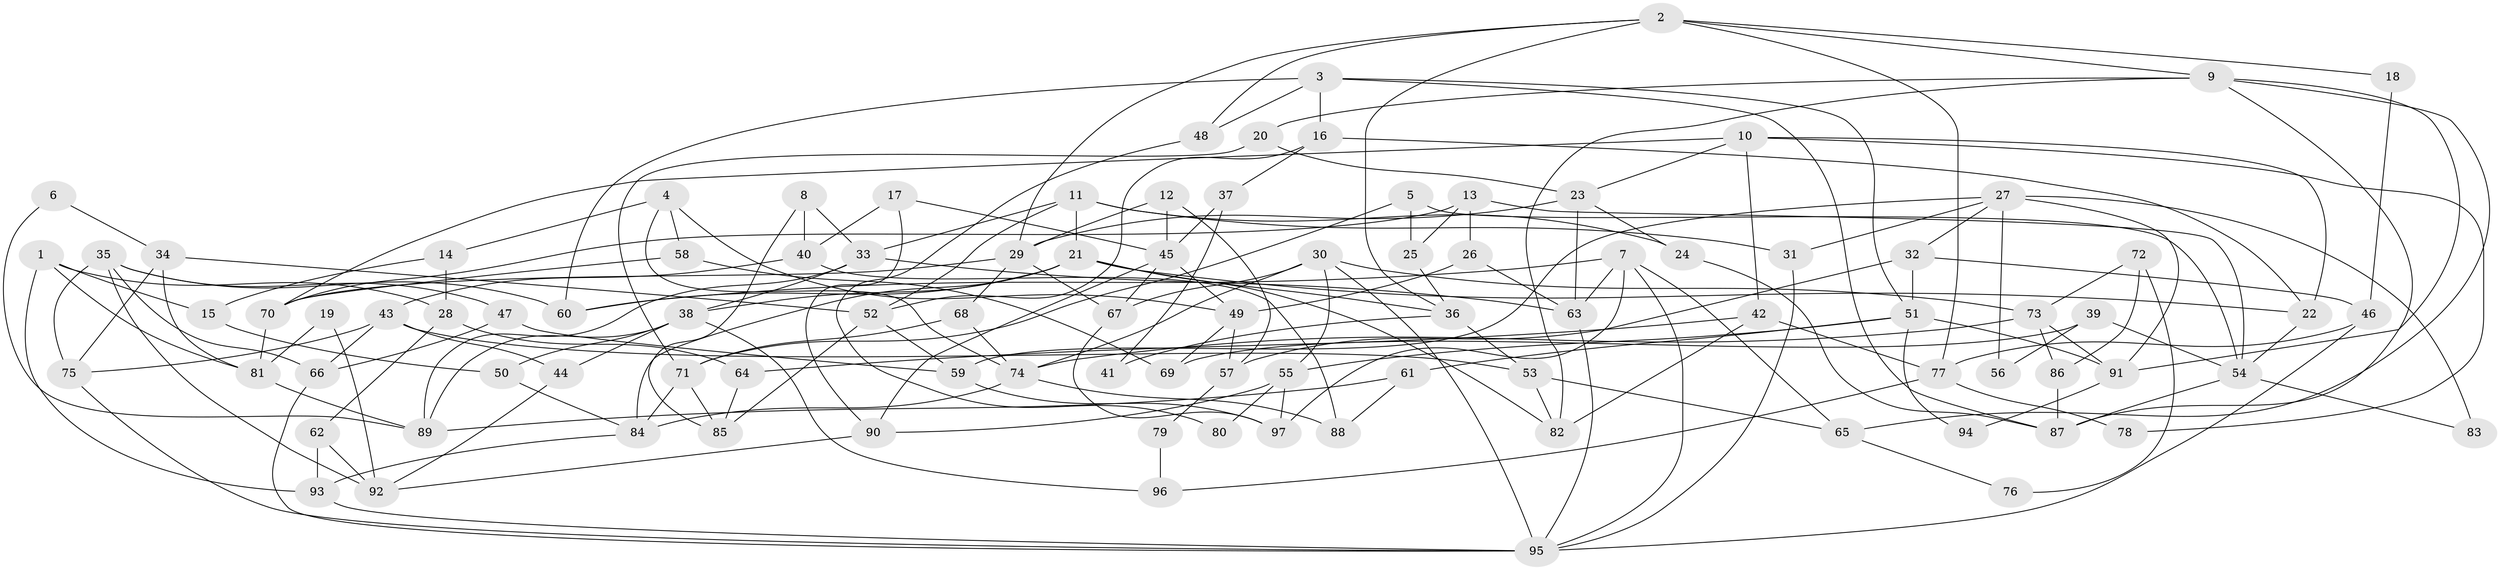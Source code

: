 // Generated by graph-tools (version 1.1) at 2025/50/03/09/25 03:50:13]
// undirected, 97 vertices, 194 edges
graph export_dot {
graph [start="1"]
  node [color=gray90,style=filled];
  1;
  2;
  3;
  4;
  5;
  6;
  7;
  8;
  9;
  10;
  11;
  12;
  13;
  14;
  15;
  16;
  17;
  18;
  19;
  20;
  21;
  22;
  23;
  24;
  25;
  26;
  27;
  28;
  29;
  30;
  31;
  32;
  33;
  34;
  35;
  36;
  37;
  38;
  39;
  40;
  41;
  42;
  43;
  44;
  45;
  46;
  47;
  48;
  49;
  50;
  51;
  52;
  53;
  54;
  55;
  56;
  57;
  58;
  59;
  60;
  61;
  62;
  63;
  64;
  65;
  66;
  67;
  68;
  69;
  70;
  71;
  72;
  73;
  74;
  75;
  76;
  77;
  78;
  79;
  80;
  81;
  82;
  83;
  84;
  85;
  86;
  87;
  88;
  89;
  90;
  91;
  92;
  93;
  94;
  95;
  96;
  97;
  1 -- 28;
  1 -- 81;
  1 -- 15;
  1 -- 93;
  2 -- 36;
  2 -- 9;
  2 -- 18;
  2 -- 29;
  2 -- 48;
  2 -- 77;
  3 -- 16;
  3 -- 87;
  3 -- 48;
  3 -- 51;
  3 -- 60;
  4 -- 74;
  4 -- 14;
  4 -- 49;
  4 -- 58;
  5 -- 71;
  5 -- 54;
  5 -- 25;
  6 -- 34;
  6 -- 89;
  7 -- 60;
  7 -- 95;
  7 -- 63;
  7 -- 65;
  7 -- 97;
  8 -- 40;
  8 -- 33;
  8 -- 85;
  9 -- 20;
  9 -- 65;
  9 -- 82;
  9 -- 87;
  9 -- 91;
  10 -- 70;
  10 -- 42;
  10 -- 22;
  10 -- 23;
  10 -- 78;
  11 -- 31;
  11 -- 52;
  11 -- 21;
  11 -- 24;
  11 -- 33;
  12 -- 45;
  12 -- 29;
  12 -- 57;
  13 -- 54;
  13 -- 26;
  13 -- 25;
  13 -- 70;
  14 -- 15;
  14 -- 28;
  15 -- 50;
  16 -- 52;
  16 -- 22;
  16 -- 37;
  17 -- 90;
  17 -- 45;
  17 -- 40;
  18 -- 46;
  19 -- 81;
  19 -- 92;
  20 -- 71;
  20 -- 23;
  21 -- 82;
  21 -- 22;
  21 -- 36;
  21 -- 38;
  21 -- 60;
  21 -- 84;
  22 -- 54;
  23 -- 29;
  23 -- 24;
  23 -- 63;
  24 -- 87;
  25 -- 36;
  26 -- 49;
  26 -- 63;
  27 -- 32;
  27 -- 91;
  27 -- 31;
  27 -- 56;
  27 -- 59;
  27 -- 83;
  28 -- 62;
  28 -- 64;
  29 -- 67;
  29 -- 68;
  29 -- 70;
  30 -- 74;
  30 -- 73;
  30 -- 55;
  30 -- 67;
  30 -- 95;
  31 -- 95;
  32 -- 57;
  32 -- 51;
  32 -- 46;
  33 -- 63;
  33 -- 38;
  33 -- 89;
  34 -- 75;
  34 -- 81;
  34 -- 52;
  35 -- 60;
  35 -- 66;
  35 -- 47;
  35 -- 75;
  35 -- 92;
  36 -- 41;
  36 -- 53;
  37 -- 45;
  37 -- 41;
  38 -- 44;
  38 -- 50;
  38 -- 89;
  38 -- 96;
  39 -- 69;
  39 -- 54;
  39 -- 56;
  40 -- 43;
  40 -- 88;
  42 -- 82;
  42 -- 77;
  42 -- 64;
  43 -- 66;
  43 -- 75;
  43 -- 44;
  43 -- 53;
  44 -- 92;
  45 -- 67;
  45 -- 90;
  45 -- 49;
  46 -- 95;
  46 -- 77;
  47 -- 59;
  47 -- 66;
  48 -- 80;
  49 -- 57;
  49 -- 69;
  50 -- 84;
  51 -- 61;
  51 -- 55;
  51 -- 91;
  51 -- 94;
  52 -- 59;
  52 -- 85;
  53 -- 65;
  53 -- 82;
  54 -- 87;
  54 -- 83;
  55 -- 80;
  55 -- 90;
  55 -- 97;
  57 -- 79;
  58 -- 70;
  58 -- 69;
  59 -- 97;
  61 -- 88;
  61 -- 89;
  62 -- 93;
  62 -- 92;
  63 -- 95;
  64 -- 85;
  65 -- 76;
  66 -- 95;
  67 -- 97;
  68 -- 71;
  68 -- 74;
  70 -- 81;
  71 -- 84;
  71 -- 85;
  72 -- 73;
  72 -- 86;
  72 -- 76;
  73 -- 74;
  73 -- 91;
  73 -- 86;
  74 -- 84;
  74 -- 88;
  75 -- 95;
  77 -- 78;
  77 -- 96;
  79 -- 96;
  81 -- 89;
  84 -- 93;
  86 -- 87;
  90 -- 92;
  91 -- 94;
  93 -- 95;
}
